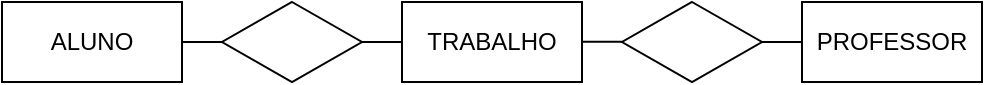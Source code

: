 <mxfile version="24.7.7">
  <diagram name="Página-1" id="sUvISkMiFF_PgZ0B4WOH">
    <mxGraphModel dx="733" dy="340" grid="1" gridSize="10" guides="1" tooltips="1" connect="1" arrows="1" fold="1" page="1" pageScale="1" pageWidth="827" pageHeight="1169" math="0" shadow="0">
      <root>
        <mxCell id="0" />
        <mxCell id="1" parent="0" />
        <mxCell id="7m4FvBokXodibMBUeBnN-1" value="ALUNO" style="rounded=0;whiteSpace=wrap;html=1;" vertex="1" parent="1">
          <mxGeometry x="80" y="300" width="90" height="40" as="geometry" />
        </mxCell>
        <mxCell id="7m4FvBokXodibMBUeBnN-2" value="TRABALHO" style="rounded=0;whiteSpace=wrap;html=1;" vertex="1" parent="1">
          <mxGeometry x="280" y="300" width="90" height="40" as="geometry" />
        </mxCell>
        <mxCell id="7m4FvBokXodibMBUeBnN-3" value="" style="rhombus;whiteSpace=wrap;html=1;" vertex="1" parent="1">
          <mxGeometry x="190" y="300" width="70" height="40" as="geometry" />
        </mxCell>
        <mxCell id="7m4FvBokXodibMBUeBnN-4" value="" style="rhombus;whiteSpace=wrap;html=1;" vertex="1" parent="1">
          <mxGeometry x="390" y="300" width="70" height="40" as="geometry" />
        </mxCell>
        <mxCell id="7m4FvBokXodibMBUeBnN-5" value="PROFESSOR" style="rounded=0;whiteSpace=wrap;html=1;" vertex="1" parent="1">
          <mxGeometry x="480" y="300" width="90" height="40" as="geometry" />
        </mxCell>
        <mxCell id="7m4FvBokXodibMBUeBnN-6" value="" style="endArrow=none;html=1;rounded=0;exitX=1;exitY=0.5;exitDx=0;exitDy=0;entryX=0;entryY=0.5;entryDx=0;entryDy=0;" edge="1" parent="1" source="7m4FvBokXodibMBUeBnN-4" target="7m4FvBokXodibMBUeBnN-5">
          <mxGeometry width="50" height="50" relative="1" as="geometry">
            <mxPoint x="460" y="350" as="sourcePoint" />
            <mxPoint x="510" y="300" as="targetPoint" />
          </mxGeometry>
        </mxCell>
        <mxCell id="7m4FvBokXodibMBUeBnN-7" value="" style="endArrow=none;html=1;rounded=0;exitX=1;exitY=0.5;exitDx=0;exitDy=0;entryX=0;entryY=0.5;entryDx=0;entryDy=0;" edge="1" parent="1">
          <mxGeometry width="50" height="50" relative="1" as="geometry">
            <mxPoint x="370" y="319.9" as="sourcePoint" />
            <mxPoint x="390" y="319.9" as="targetPoint" />
          </mxGeometry>
        </mxCell>
        <mxCell id="7m4FvBokXodibMBUeBnN-11" value="" style="endArrow=none;html=1;rounded=0;exitX=1;exitY=0.5;exitDx=0;exitDy=0;entryX=0;entryY=0.5;entryDx=0;entryDy=0;" edge="1" parent="1" source="7m4FvBokXodibMBUeBnN-3" target="7m4FvBokXodibMBUeBnN-2">
          <mxGeometry width="50" height="50" relative="1" as="geometry">
            <mxPoint x="290" y="340" as="sourcePoint" />
            <mxPoint x="340" y="290" as="targetPoint" />
          </mxGeometry>
        </mxCell>
        <mxCell id="7m4FvBokXodibMBUeBnN-12" value="" style="endArrow=none;html=1;rounded=0;exitX=1;exitY=0.5;exitDx=0;exitDy=0;entryX=0;entryY=0.5;entryDx=0;entryDy=0;" edge="1" parent="1" source="7m4FvBokXodibMBUeBnN-1" target="7m4FvBokXodibMBUeBnN-3">
          <mxGeometry width="50" height="50" relative="1" as="geometry">
            <mxPoint x="190" y="340" as="sourcePoint" />
            <mxPoint x="240" y="290" as="targetPoint" />
          </mxGeometry>
        </mxCell>
      </root>
    </mxGraphModel>
  </diagram>
</mxfile>
